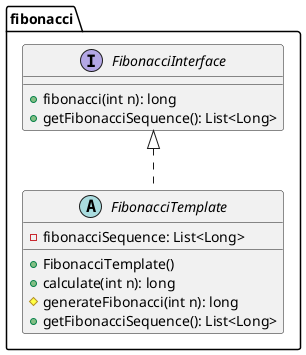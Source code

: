 @startuml

package fibonacci {
  interface FibonacciInterface {
    + fibonacci(int n): long
    + getFibonacciSequence(): List<Long>
  }

  abstract class FibonacciTemplate {
    - fibonacciSequence: List<Long>
    + FibonacciTemplate()
    + calculate(int n): long
    # generateFibonacci(int n): long
    + getFibonacciSequence(): List<Long>
  }
  
  FibonacciInterface <|.. FibonacciTemplate
}

@enduml
